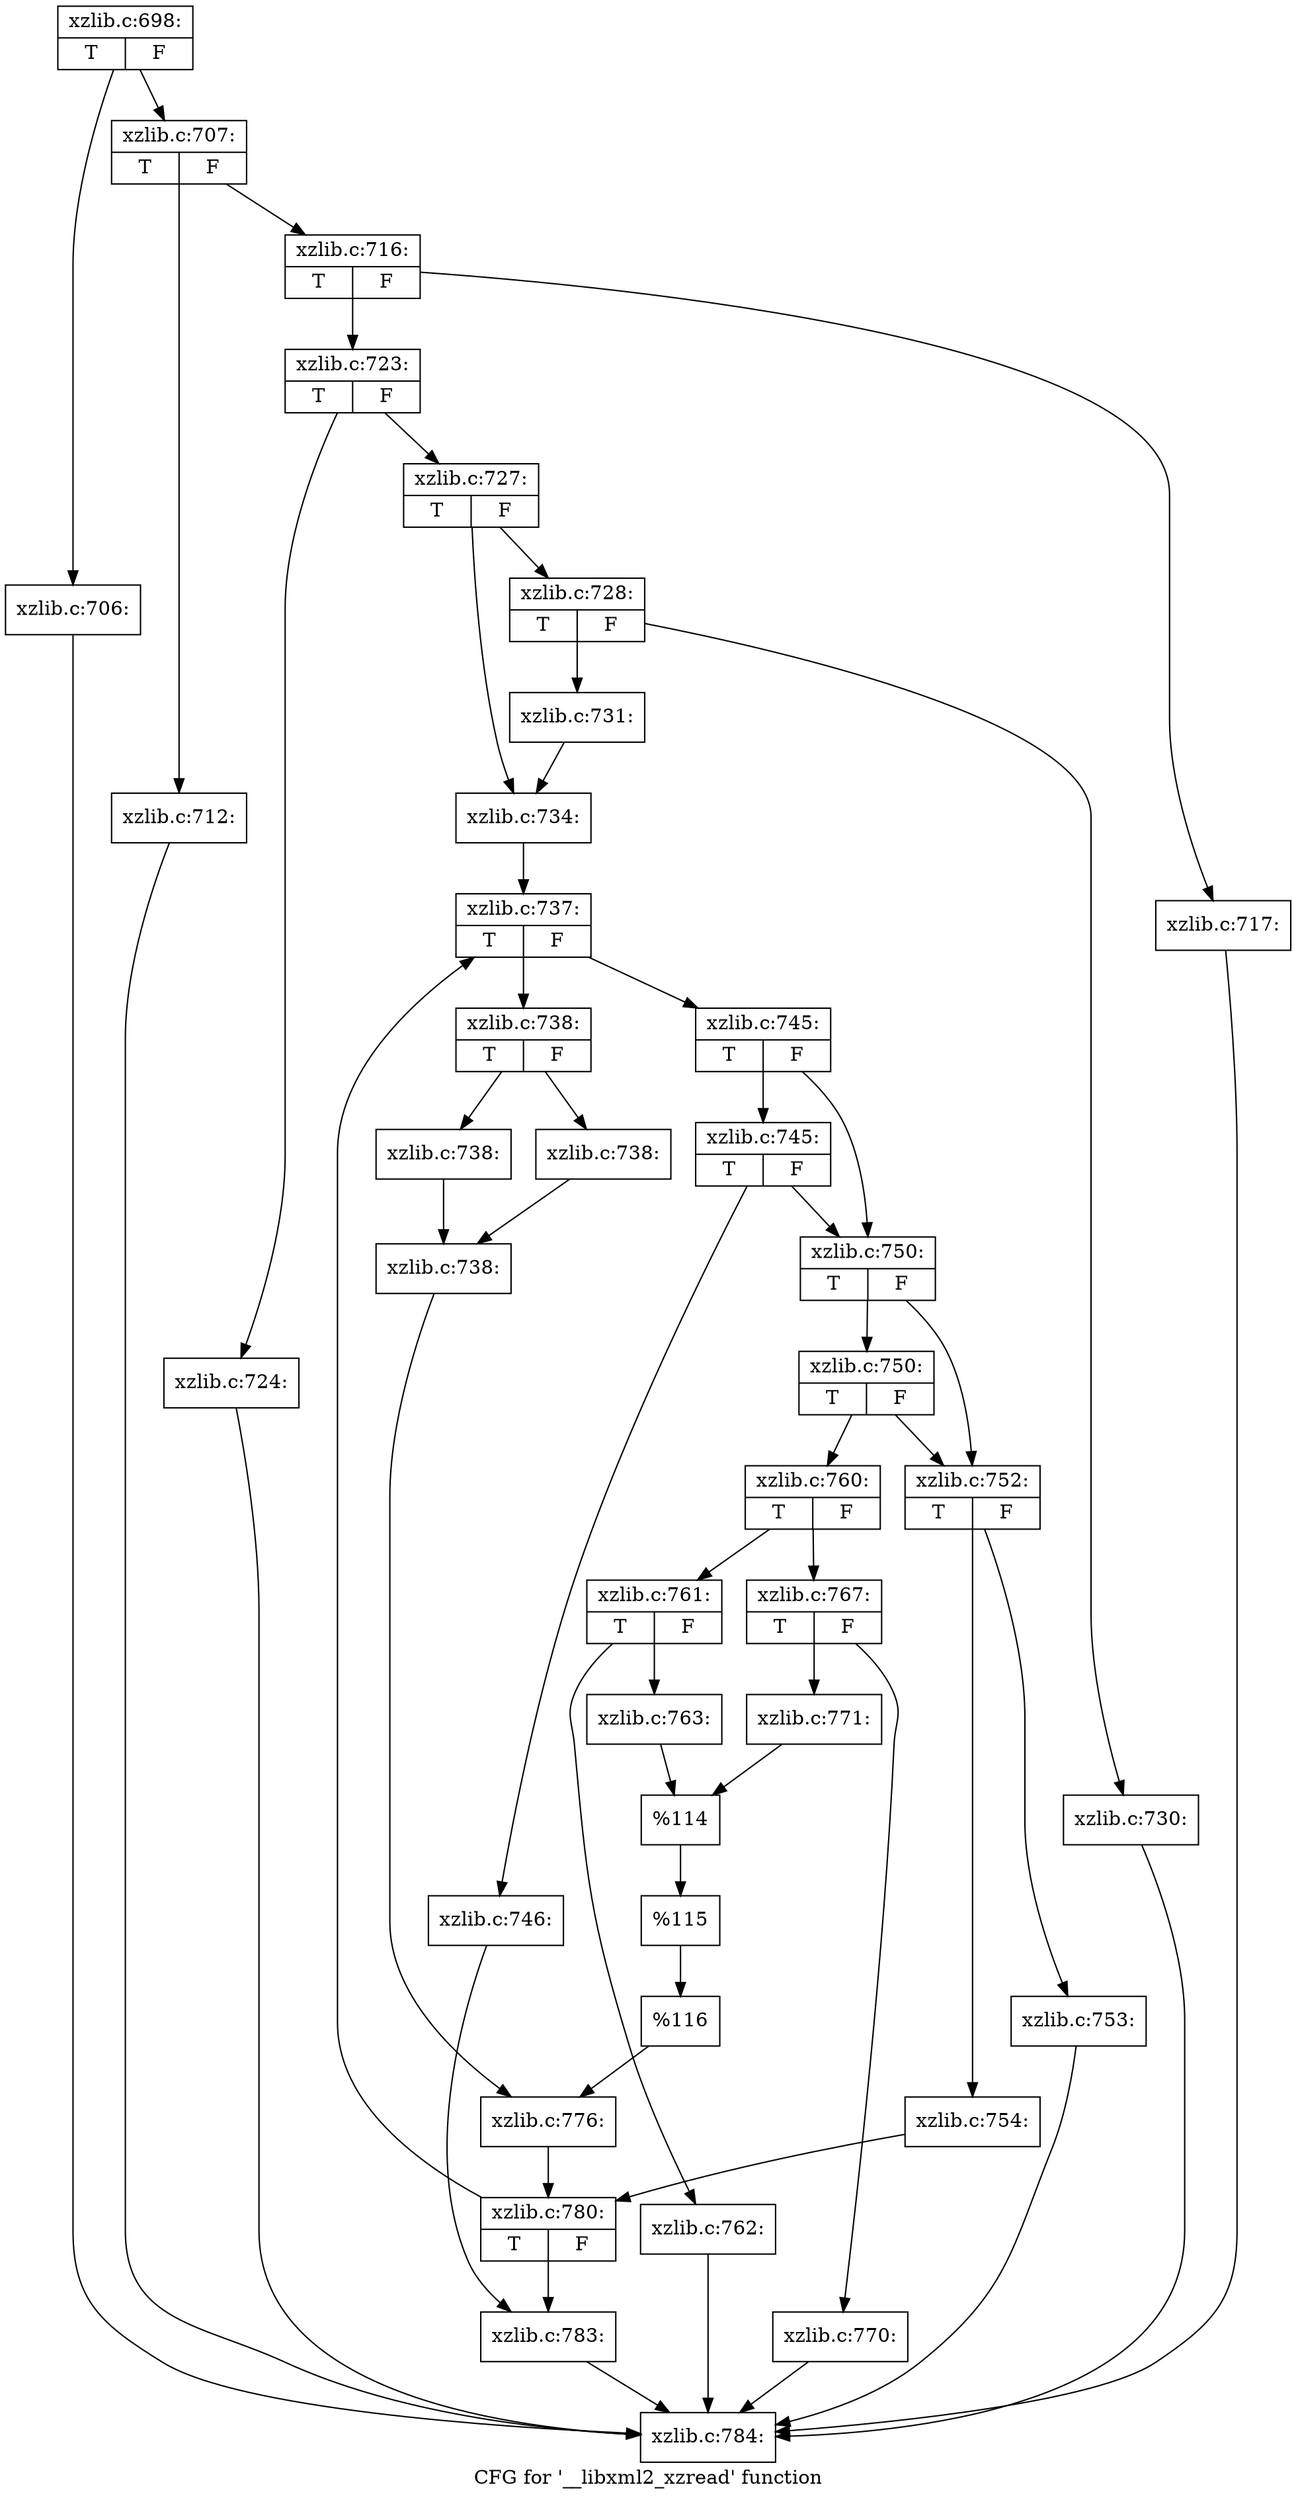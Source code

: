 digraph "CFG for '__libxml2_xzread' function" {
	label="CFG for '__libxml2_xzread' function";

	Node0x559901cc3d90 [shape=record,label="{xzlib.c:698:|{<s0>T|<s1>F}}"];
	Node0x559901cc3d90 -> Node0x559901ce4ea0;
	Node0x559901cc3d90 -> Node0x559901ce4ef0;
	Node0x559901ce4ea0 [shape=record,label="{xzlib.c:706:}"];
	Node0x559901ce4ea0 -> Node0x559901cb7f80;
	Node0x559901ce4ef0 [shape=record,label="{xzlib.c:707:|{<s0>T|<s1>F}}"];
	Node0x559901ce4ef0 -> Node0x559901ce57c0;
	Node0x559901ce4ef0 -> Node0x559901ce5810;
	Node0x559901ce57c0 [shape=record,label="{xzlib.c:712:}"];
	Node0x559901ce57c0 -> Node0x559901cb7f80;
	Node0x559901ce5810 [shape=record,label="{xzlib.c:716:|{<s0>T|<s1>F}}"];
	Node0x559901ce5810 -> Node0x559901ce78d0;
	Node0x559901ce5810 -> Node0x559901ce7920;
	Node0x559901ce78d0 [shape=record,label="{xzlib.c:717:}"];
	Node0x559901ce78d0 -> Node0x559901cb7f80;
	Node0x559901ce7920 [shape=record,label="{xzlib.c:723:|{<s0>T|<s1>F}}"];
	Node0x559901ce7920 -> Node0x559901cb0e80;
	Node0x559901ce7920 -> Node0x559901ce8cc0;
	Node0x559901cb0e80 [shape=record,label="{xzlib.c:724:}"];
	Node0x559901cb0e80 -> Node0x559901cb7f80;
	Node0x559901ce8cc0 [shape=record,label="{xzlib.c:727:|{<s0>T|<s1>F}}"];
	Node0x559901ce8cc0 -> Node0x559901ce9120;
	Node0x559901ce8cc0 -> Node0x559901ce9170;
	Node0x559901ce9120 [shape=record,label="{xzlib.c:728:|{<s0>T|<s1>F}}"];
	Node0x559901ce9120 -> Node0x559901ce96e0;
	Node0x559901ce9120 -> Node0x559901ce9730;
	Node0x559901ce96e0 [shape=record,label="{xzlib.c:730:}"];
	Node0x559901ce96e0 -> Node0x559901cb7f80;
	Node0x559901ce9730 [shape=record,label="{xzlib.c:731:}"];
	Node0x559901ce9730 -> Node0x559901ce9170;
	Node0x559901ce9170 [shape=record,label="{xzlib.c:734:}"];
	Node0x559901ce9170 -> Node0x559901cea0a0;
	Node0x559901cea0a0 [shape=record,label="{xzlib.c:737:|{<s0>T|<s1>F}}"];
	Node0x559901cea0a0 -> Node0x559901ce82b0;
	Node0x559901cea0a0 -> Node0x559901ce81a0;
	Node0x559901ce82b0 [shape=record,label="{xzlib.c:738:|{<s0>T|<s1>F}}"];
	Node0x559901ce82b0 -> Node0x559901ceb4c0;
	Node0x559901ce82b0 -> Node0x559901ceb510;
	Node0x559901ceb4c0 [shape=record,label="{xzlib.c:738:}"];
	Node0x559901ceb4c0 -> Node0x559901ceb560;
	Node0x559901ceb510 [shape=record,label="{xzlib.c:738:}"];
	Node0x559901ceb510 -> Node0x559901ceb560;
	Node0x559901ceb560 [shape=record,label="{xzlib.c:738:}"];
	Node0x559901ceb560 -> Node0x559901ce8300;
	Node0x559901ce81a0 [shape=record,label="{xzlib.c:745:|{<s0>T|<s1>F}}"];
	Node0x559901ce81a0 -> Node0x559901ceccb0;
	Node0x559901ce81a0 -> Node0x559901cecc60;
	Node0x559901ceccb0 [shape=record,label="{xzlib.c:745:|{<s0>T|<s1>F}}"];
	Node0x559901ceccb0 -> Node0x559901cecbc0;
	Node0x559901ceccb0 -> Node0x559901cecc60;
	Node0x559901cecbc0 [shape=record,label="{xzlib.c:746:}"];
	Node0x559901cecbc0 -> Node0x559901cea000;
	Node0x559901cecc60 [shape=record,label="{xzlib.c:750:|{<s0>T|<s1>F}}"];
	Node0x559901cecc60 -> Node0x559901ce7370;
	Node0x559901cecc60 -> Node0x559901ce7460;
	Node0x559901ce7460 [shape=record,label="{xzlib.c:750:|{<s0>T|<s1>F}}"];
	Node0x559901ce7460 -> Node0x559901ce7370;
	Node0x559901ce7460 -> Node0x559901ce7410;
	Node0x559901ce7370 [shape=record,label="{xzlib.c:752:|{<s0>T|<s1>F}}"];
	Node0x559901ce7370 -> Node0x559901cee800;
	Node0x559901ce7370 -> Node0x559901cee850;
	Node0x559901cee800 [shape=record,label="{xzlib.c:753:}"];
	Node0x559901cee800 -> Node0x559901cb7f80;
	Node0x559901cee850 [shape=record,label="{xzlib.c:754:}"];
	Node0x559901cee850 -> Node0x559901cea050;
	Node0x559901ce7410 [shape=record,label="{xzlib.c:760:|{<s0>T|<s1>F}}"];
	Node0x559901ce7410 -> Node0x559901cef240;
	Node0x559901ce7410 -> Node0x559901cef2e0;
	Node0x559901cef240 [shape=record,label="{xzlib.c:761:|{<s0>T|<s1>F}}"];
	Node0x559901cef240 -> Node0x559901cef730;
	Node0x559901cef240 -> Node0x559901cef780;
	Node0x559901cef730 [shape=record,label="{xzlib.c:762:}"];
	Node0x559901cef730 -> Node0x559901cb7f80;
	Node0x559901cef780 [shape=record,label="{xzlib.c:763:}"];
	Node0x559901cef780 -> Node0x559901cef290;
	Node0x559901cef2e0 [shape=record,label="{xzlib.c:767:|{<s0>T|<s1>F}}"];
	Node0x559901cef2e0 -> Node0x559901cf0580;
	Node0x559901cef2e0 -> Node0x559901cf05d0;
	Node0x559901cf0580 [shape=record,label="{xzlib.c:770:}"];
	Node0x559901cf0580 -> Node0x559901cb7f80;
	Node0x559901cf05d0 [shape=record,label="{xzlib.c:771:}"];
	Node0x559901cf05d0 -> Node0x559901cef290;
	Node0x559901cef290 [shape=record,label="{%114}"];
	Node0x559901cef290 -> Node0x559901ce73c0;
	Node0x559901ce73c0 [shape=record,label="{%115}"];
	Node0x559901ce73c0 -> Node0x559901cecc10;
	Node0x559901cecc10 [shape=record,label="{%116}"];
	Node0x559901cecc10 -> Node0x559901ce8300;
	Node0x559901ce8300 [shape=record,label="{xzlib.c:776:}"];
	Node0x559901ce8300 -> Node0x559901cea050;
	Node0x559901cea050 [shape=record,label="{xzlib.c:780:|{<s0>T|<s1>F}}"];
	Node0x559901cea050 -> Node0x559901cea0a0;
	Node0x559901cea050 -> Node0x559901cea000;
	Node0x559901cea000 [shape=record,label="{xzlib.c:783:}"];
	Node0x559901cea000 -> Node0x559901cb7f80;
	Node0x559901cb7f80 [shape=record,label="{xzlib.c:784:}"];
}
